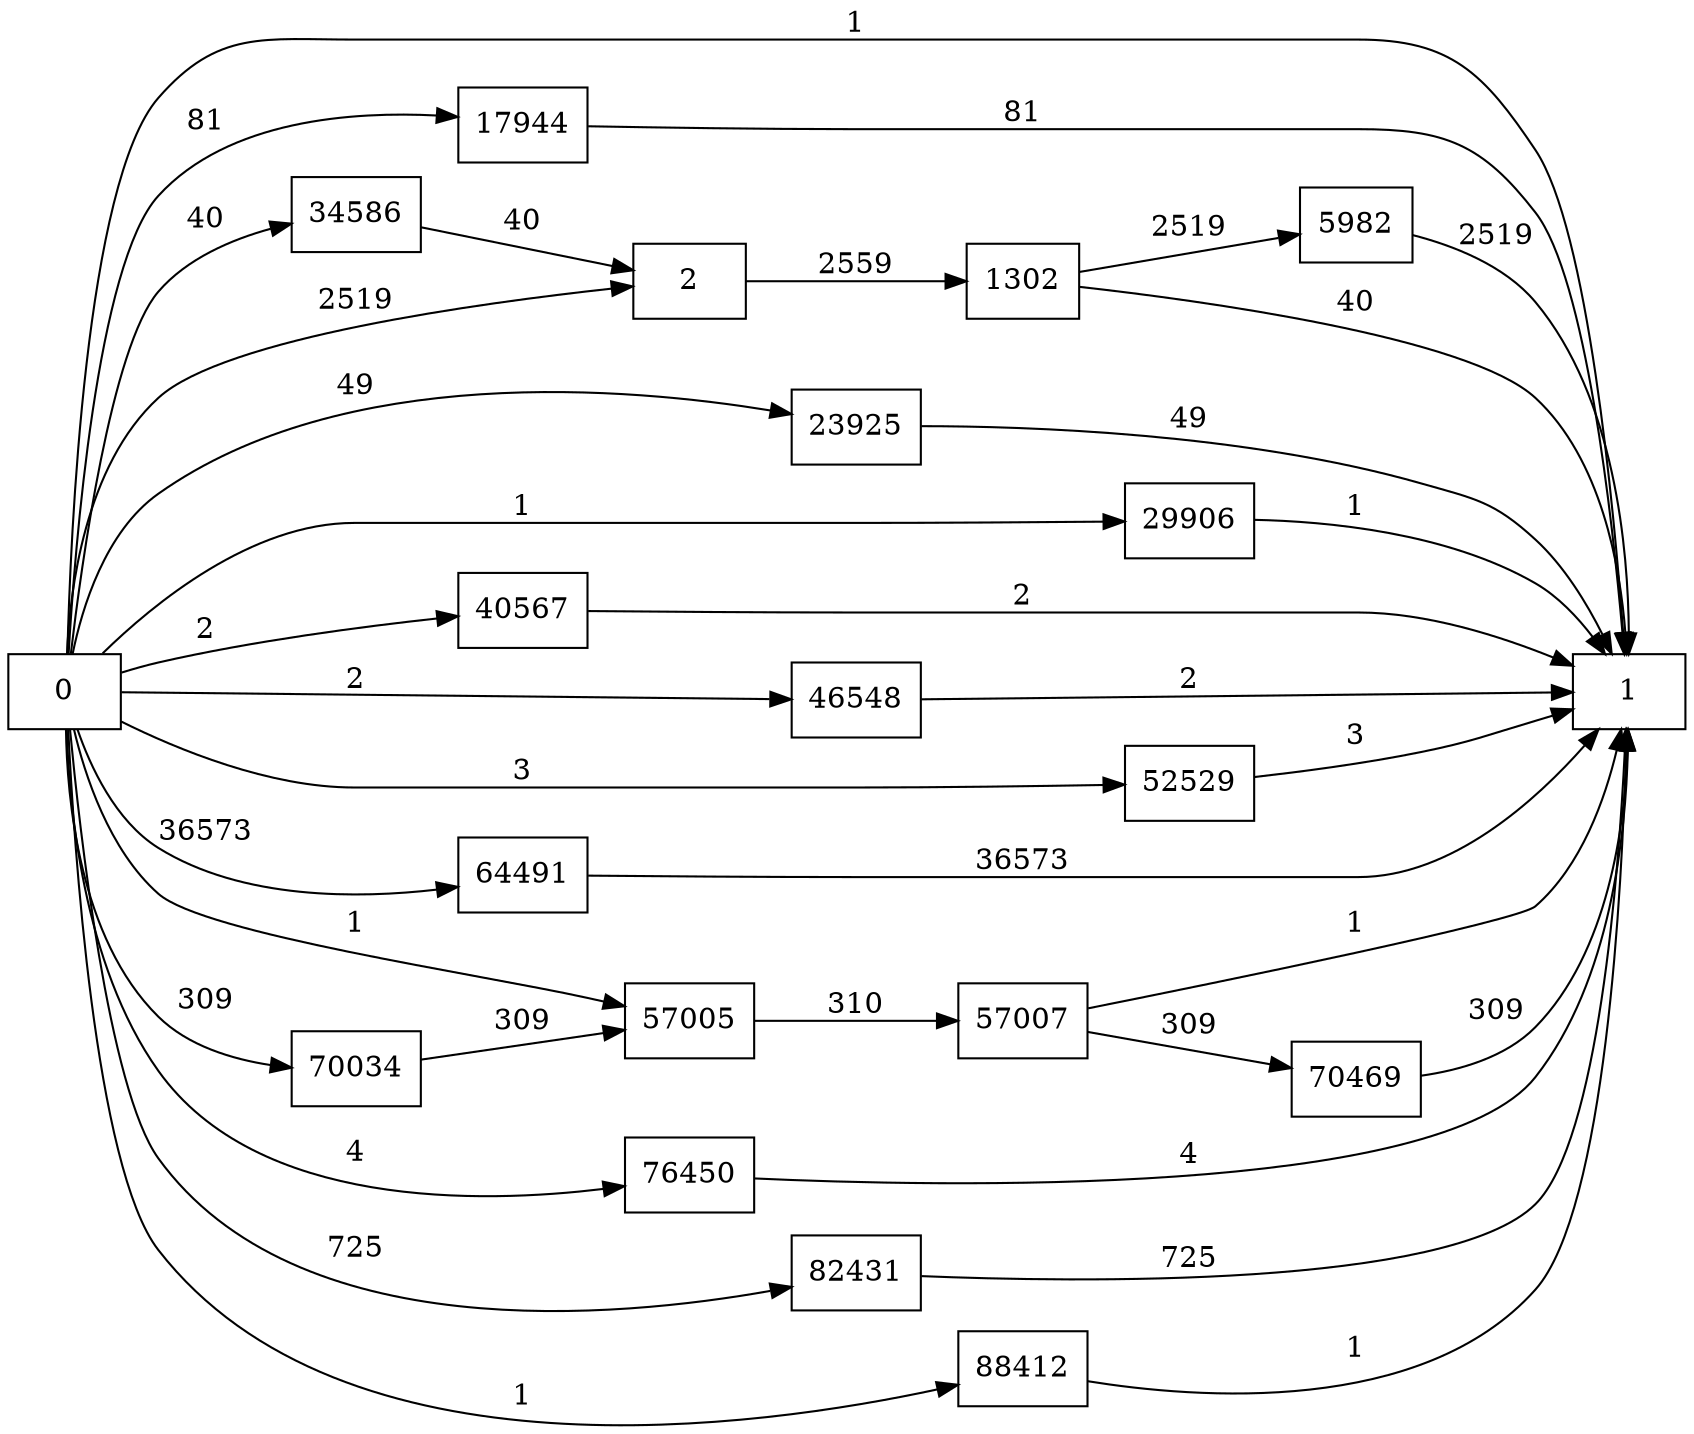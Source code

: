 digraph {
	graph [rankdir=LR]
	node [shape=rectangle]
	2 -> 1302 [label=2559]
	1302 -> 1 [label=40]
	1302 -> 5982 [label=2519]
	5982 -> 1 [label=2519]
	17944 -> 1 [label=81]
	23925 -> 1 [label=49]
	29906 -> 1 [label=1]
	34586 -> 2 [label=40]
	40567 -> 1 [label=2]
	46548 -> 1 [label=2]
	52529 -> 1 [label=3]
	57005 -> 57007 [label=310]
	57007 -> 1 [label=1]
	57007 -> 70469 [label=309]
	64491 -> 1 [label=36573]
	70034 -> 57005 [label=309]
	70469 -> 1 [label=309]
	76450 -> 1 [label=4]
	82431 -> 1 [label=725]
	88412 -> 1 [label=1]
	0 -> 2 [label=2519]
	0 -> 1 [label=1]
	0 -> 17944 [label=81]
	0 -> 23925 [label=49]
	0 -> 29906 [label=1]
	0 -> 34586 [label=40]
	0 -> 40567 [label=2]
	0 -> 46548 [label=2]
	0 -> 52529 [label=3]
	0 -> 57005 [label=1]
	0 -> 64491 [label=36573]
	0 -> 70034 [label=309]
	0 -> 76450 [label=4]
	0 -> 82431 [label=725]
	0 -> 88412 [label=1]
}
